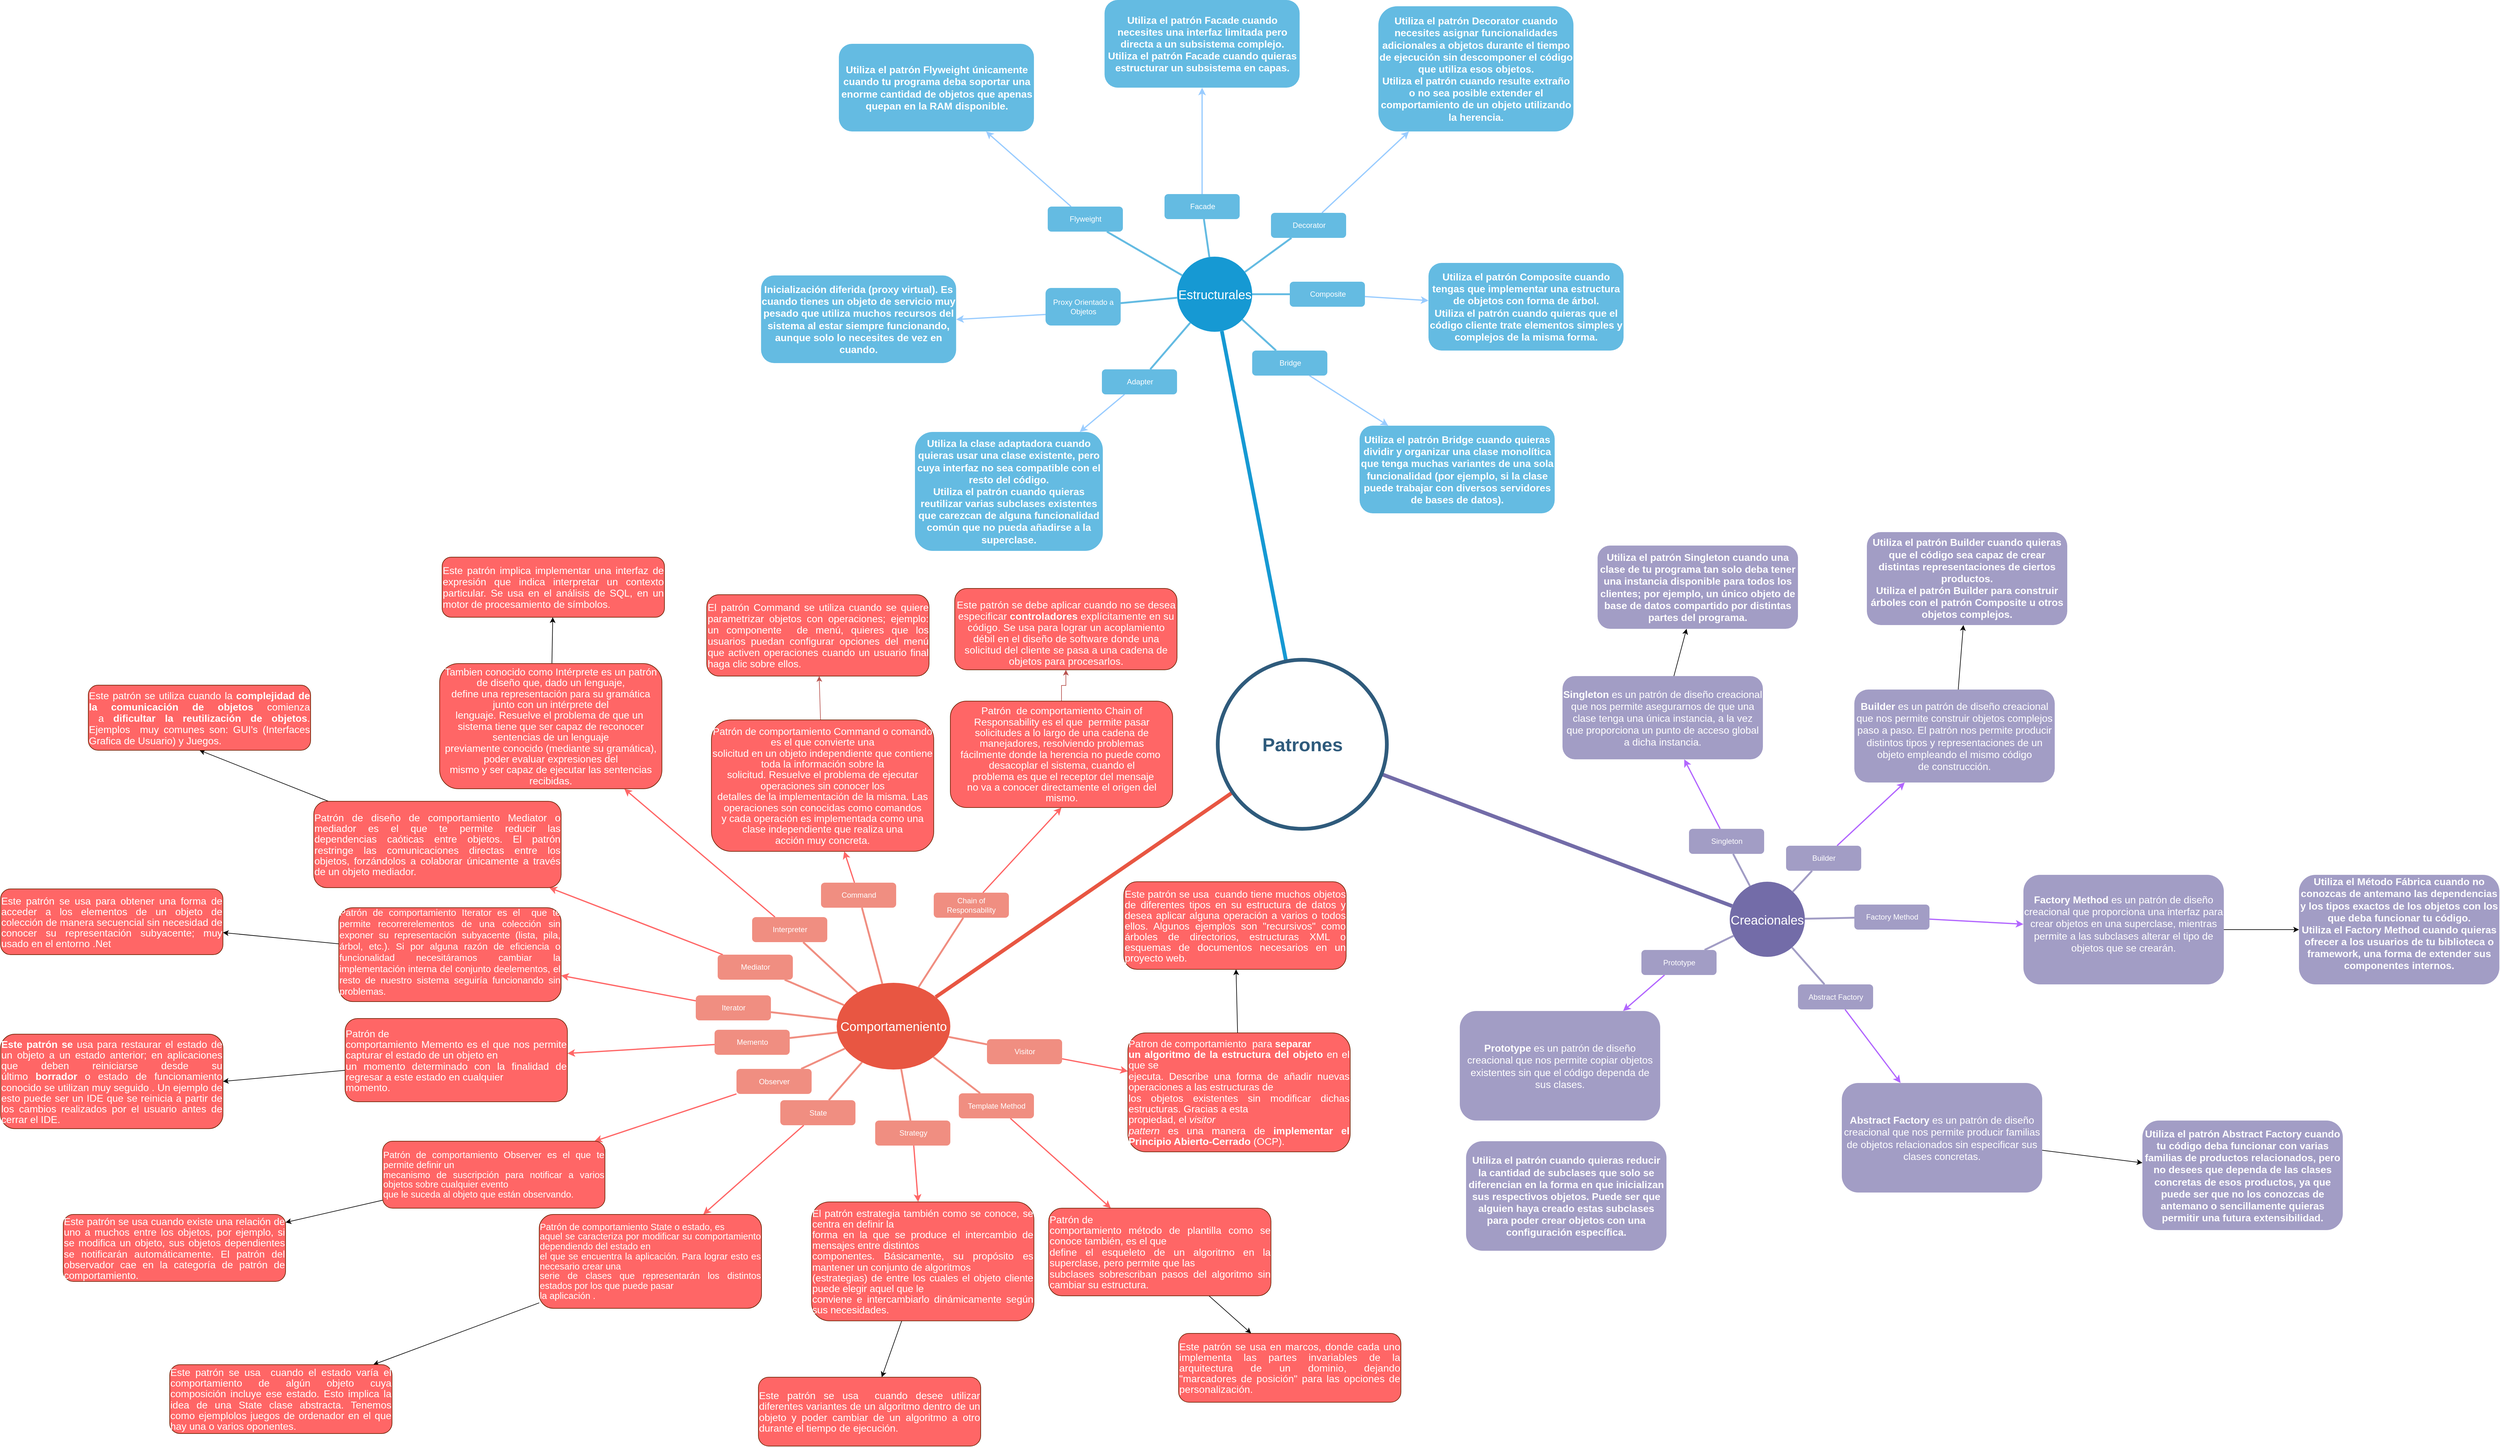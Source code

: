 <mxfile version="17.4.6" type="github">
  <diagram id="6a731a19-8d31-9384-78a2-239565b7b9f0" name="Page-1">
    <mxGraphModel dx="2616" dy="1640" grid="1" gridSize="10" guides="1" tooltips="1" connect="1" arrows="1" fold="1" page="1" pageScale="1" pageWidth="1169" pageHeight="827" background="none" math="0" shadow="0">
      <root>
        <mxCell id="0" />
        <mxCell id="1" parent="0" />
        <mxCell id="1353" value="Estructurales" style="ellipse;whiteSpace=wrap;html=1;shadow=0;fontFamily=Helvetica;fontSize=20;fontColor=#FFFFFF;align=center;strokeWidth=3;fillColor=#1699D3;strokeColor=none;" parent="1" vertex="1">
          <mxGeometry x="818.5" y="200" width="120" height="120" as="geometry" />
        </mxCell>
        <mxCell id="1354" value="Creacionales" style="ellipse;whiteSpace=wrap;html=1;shadow=0;fontFamily=Helvetica;fontSize=20;fontColor=#FFFFFF;align=center;strokeWidth=3;fillColor=#736ca8;strokeColor=none;" parent="1" vertex="1">
          <mxGeometry x="1701" y="1198.5" width="120" height="120" as="geometry" />
        </mxCell>
        <mxCell id="1356" value="Comportameniento" style="ellipse;whiteSpace=wrap;html=1;shadow=0;fontFamily=Helvetica;fontSize=20;fontColor=#FFFFFF;align=center;strokeWidth=3;fillColor=#E85642;strokeColor=none;" parent="1" vertex="1">
          <mxGeometry x="275" y="1360" width="181.5" height="138.5" as="geometry" />
        </mxCell>
        <mxCell id="1362" style="endArrow=none;strokeWidth=6;strokeColor=#1699D3;html=1;" parent="1" source="1515" target="1353" edge="1">
          <mxGeometry relative="1" as="geometry" />
        </mxCell>
        <mxCell id="1364" style="endArrow=none;strokeWidth=6;strokeColor=#736ca8;html=1;" parent="1" source="1515" target="1354" edge="1">
          <mxGeometry relative="1" as="geometry" />
        </mxCell>
        <mxCell id="1366" value="" style="edgeStyle=none;endArrow=none;strokeWidth=6;strokeColor=#E85642;html=1;" parent="1" source="1515" target="1356" edge="1">
          <mxGeometry x="181" y="226.5" width="100" height="100" as="geometry">
            <mxPoint x="181" y="326.5" as="sourcePoint" />
            <mxPoint x="281" y="226.5" as="targetPoint" />
          </mxGeometry>
        </mxCell>
        <mxCell id="tyB7Aq6SBeK5hWP6T13b-1596" style="edgeStyle=none;rounded=0;orthogonalLoop=1;jettySize=auto;html=1;fontColor=#FFFFFF;strokeColor=#99CCFF;strokeWidth=2;" parent="1" edge="1">
          <mxGeometry relative="1" as="geometry">
            <mxPoint x="608.5" y="292.347" as="sourcePoint" />
            <mxPoint x="465.75" y="300.311" as="targetPoint" />
          </mxGeometry>
        </mxCell>
        <mxCell id="1437" value="Proxy Orientado a Objetos" style="rounded=1;fillColor=#64BBE2;strokeColor=none;strokeWidth=3;shadow=0;html=1;fontColor=#FFFFFF;imageAlign=center;whiteSpace=wrap;" parent="1" vertex="1">
          <mxGeometry x="608.5" y="250" width="120" height="60" as="geometry" />
        </mxCell>
        <mxCell id="tyB7Aq6SBeK5hWP6T13b-1595" style="edgeStyle=none;rounded=0;orthogonalLoop=1;jettySize=auto;html=1;fontColor=#FFFFFF;strokeColor=#99CCFF;strokeWidth=2;" parent="1" source="1438" target="tyB7Aq6SBeK5hWP6T13b-1591" edge="1">
          <mxGeometry relative="1" as="geometry" />
        </mxCell>
        <mxCell id="1438" value="Flyweight" style="rounded=1;fillColor=#64BBE2;strokeColor=none;strokeWidth=3;shadow=0;html=1;fontColor=#FFFFFF;" parent="1" vertex="1">
          <mxGeometry x="612" y="120" width="120" height="40" as="geometry" />
        </mxCell>
        <mxCell id="tyB7Aq6SBeK5hWP6T13b-1594" style="edgeStyle=none;rounded=0;orthogonalLoop=1;jettySize=auto;html=1;fontColor=#FFFFFF;strokeColor=#99CCFF;strokeWidth=2;" parent="1" source="1439" target="tyB7Aq6SBeK5hWP6T13b-1590" edge="1">
          <mxGeometry relative="1" as="geometry" />
        </mxCell>
        <mxCell id="1439" value="Facade" style="rounded=1;fillColor=#64BBE2;strokeColor=none;strokeWidth=3;shadow=0;html=1;fontColor=#FFFFFF;" parent="1" vertex="1">
          <mxGeometry x="798.5" y="100" width="120" height="40" as="geometry" />
        </mxCell>
        <mxCell id="tyB7Aq6SBeK5hWP6T13b-1593" style="edgeStyle=none;rounded=0;orthogonalLoop=1;jettySize=auto;html=1;fontColor=#FFFFFF;strokeColor=#99CCFF;strokeWidth=2;" parent="1" source="1440" target="tyB7Aq6SBeK5hWP6T13b-1589" edge="1">
          <mxGeometry relative="1" as="geometry" />
        </mxCell>
        <mxCell id="1440" value="Decorator" style="rounded=1;fillColor=#64BBE2;strokeColor=none;strokeWidth=3;shadow=0;html=1;fontColor=#FFFFFF;" parent="1" vertex="1">
          <mxGeometry x="968.5" y="130" width="120" height="40" as="geometry" />
        </mxCell>
        <mxCell id="tyB7Aq6SBeK5hWP6T13b-1584" value="" style="edgeStyle=none;rounded=0;orthogonalLoop=1;jettySize=auto;html=1;fontColor=#FFFFFF;strokeColor=#99CCFF;strokeWidth=2;" parent="1" source="1441" target="tyB7Aq6SBeK5hWP6T13b-1583" edge="1">
          <mxGeometry relative="1" as="geometry" />
        </mxCell>
        <mxCell id="1441" value="Bridge" style="rounded=1;fillColor=#64BBE2;strokeColor=none;strokeWidth=3;shadow=0;html=1;fontColor=#FFFFFF;" parent="1" vertex="1">
          <mxGeometry x="938.5" y="350" width="120" height="40" as="geometry" />
        </mxCell>
        <mxCell id="tyB7Aq6SBeK5hWP6T13b-1588" style="edgeStyle=none;rounded=0;orthogonalLoop=1;jettySize=auto;html=1;fontColor=#FFFFFF;strokeColor=#99CCFF;strokeWidth=2;" parent="1" source="1442" target="tyB7Aq6SBeK5hWP6T13b-1587" edge="1">
          <mxGeometry relative="1" as="geometry" />
        </mxCell>
        <mxCell id="1442" value="Composite" style="rounded=1;fillColor=#64BBE2;strokeColor=none;strokeWidth=3;shadow=0;html=1;fontColor=#FFFFFF;" parent="1" vertex="1">
          <mxGeometry x="998.5" y="240" width="120" height="40" as="geometry" />
        </mxCell>
        <mxCell id="tyB7Aq6SBeK5hWP6T13b-1586" style="edgeStyle=none;rounded=0;orthogonalLoop=1;jettySize=auto;html=1;fontColor=#FFFFFF;strokeColor=#99CCFF;strokeWidth=2;" parent="1" source="1443" target="tyB7Aq6SBeK5hWP6T13b-1585" edge="1">
          <mxGeometry relative="1" as="geometry" />
        </mxCell>
        <mxCell id="1443" value="Adapter" style="rounded=1;fillColor=#64BBE2;strokeColor=none;strokeWidth=3;shadow=0;html=1;fontColor=#FFFFFF;" parent="1" vertex="1">
          <mxGeometry x="698.5" y="380" width="120" height="40" as="geometry" />
        </mxCell>
        <mxCell id="1448" value="" style="edgeStyle=none;endArrow=none;strokeWidth=3;strokeColor=#64BBE2;html=1;" parent="1" source="1353" target="1437" edge="1">
          <mxGeometry x="-1141.5" y="-410" width="100" height="100" as="geometry">
            <mxPoint x="-1141.5" y="-310" as="sourcePoint" />
            <mxPoint x="-1041.5" y="-410" as="targetPoint" />
          </mxGeometry>
        </mxCell>
        <mxCell id="1449" value="" style="edgeStyle=none;endArrow=none;strokeWidth=3;strokeColor=#64BBE2;html=1;" parent="1" source="1353" target="1438" edge="1">
          <mxGeometry x="-1141.5" y="-410" width="100" height="100" as="geometry">
            <mxPoint x="-1141.5" y="-310" as="sourcePoint" />
            <mxPoint x="-1041.5" y="-410" as="targetPoint" />
          </mxGeometry>
        </mxCell>
        <mxCell id="1450" value="" style="edgeStyle=none;endArrow=none;strokeWidth=3;strokeColor=#64BBE2;html=1;" parent="1" source="1353" target="1439" edge="1">
          <mxGeometry x="-1141.5" y="-410" width="100" height="100" as="geometry">
            <mxPoint x="-1141.5" y="-310" as="sourcePoint" />
            <mxPoint x="-1041.5" y="-410" as="targetPoint" />
          </mxGeometry>
        </mxCell>
        <mxCell id="1451" value="" style="edgeStyle=none;endArrow=none;strokeWidth=3;strokeColor=#64BBE2;html=1;" parent="1" source="1353" target="1440" edge="1">
          <mxGeometry x="-1141.5" y="-410" width="100" height="100" as="geometry">
            <mxPoint x="-1141.5" y="-310" as="sourcePoint" />
            <mxPoint x="-1041.5" y="-410" as="targetPoint" />
          </mxGeometry>
        </mxCell>
        <mxCell id="1452" value="" style="edgeStyle=none;endArrow=none;strokeWidth=3;strokeColor=#64BBE2;html=1;" parent="1" source="1353" target="1442" edge="1">
          <mxGeometry x="-1141.5" y="-410" width="100" height="100" as="geometry">
            <mxPoint x="-1141.5" y="-310" as="sourcePoint" />
            <mxPoint x="-1041.5" y="-410" as="targetPoint" />
          </mxGeometry>
        </mxCell>
        <mxCell id="1453" value="" style="edgeStyle=none;endArrow=none;strokeWidth=3;strokeColor=#64BBE2;html=1;" parent="1" source="1353" target="1441" edge="1">
          <mxGeometry x="-1141.5" y="-410" width="100" height="100" as="geometry">
            <mxPoint x="-1141.5" y="-310" as="sourcePoint" />
            <mxPoint x="-1041.5" y="-410" as="targetPoint" />
          </mxGeometry>
        </mxCell>
        <mxCell id="1454" value="" style="edgeStyle=none;endArrow=none;strokeWidth=3;strokeColor=#64BBE2;html=1;" parent="1" source="1353" target="1443" edge="1">
          <mxGeometry x="-1141.5" y="-410" width="100" height="100" as="geometry">
            <mxPoint x="-1141.5" y="-310" as="sourcePoint" />
            <mxPoint x="-1041.5" y="-410" as="targetPoint" />
          </mxGeometry>
        </mxCell>
        <mxCell id="tyB7Aq6SBeK5hWP6T13b-1576" style="edgeStyle=none;rounded=0;orthogonalLoop=1;jettySize=auto;html=1;fontColor=#FFFFFF;strokeColor=#B266FF;strokeWidth=2;" parent="1" source="1457" target="tyB7Aq6SBeK5hWP6T13b-1571" edge="1">
          <mxGeometry relative="1" as="geometry" />
        </mxCell>
        <mxCell id="1457" value="Singleton" style="rounded=1;fillColor=#a29dc5;strokeColor=none;strokeWidth=3;shadow=0;html=1;fontColor=#FFFFFF;" parent="1" vertex="1">
          <mxGeometry x="1636" y="1114" width="120" height="40" as="geometry" />
        </mxCell>
        <mxCell id="tyB7Aq6SBeK5hWP6T13b-1582" style="edgeStyle=none;rounded=0;orthogonalLoop=1;jettySize=auto;html=1;fontColor=#FFFFFF;strokeColor=#B266FF;strokeWidth=2;" parent="1" source="1458" target="tyB7Aq6SBeK5hWP6T13b-1579" edge="1">
          <mxGeometry relative="1" as="geometry" />
        </mxCell>
        <mxCell id="1458" value="Abstract Factory" style="rounded=1;fillColor=#a29dc5;strokeColor=none;strokeWidth=3;shadow=0;html=1;fontColor=#FFFFFF;" parent="1" vertex="1">
          <mxGeometry x="1810" y="1362.5" width="120" height="40" as="geometry" />
        </mxCell>
        <mxCell id="tyB7Aq6SBeK5hWP6T13b-1575" style="edgeStyle=none;rounded=0;orthogonalLoop=1;jettySize=auto;html=1;fontColor=#FFFFFF;strokeColor=#B266FF;strokeWidth=2;" parent="1" source="1459" target="tyB7Aq6SBeK5hWP6T13b-1574" edge="1">
          <mxGeometry relative="1" as="geometry">
            <mxPoint x="1880" y="1050.0" as="targetPoint" />
          </mxGeometry>
        </mxCell>
        <mxCell id="1459" value="Builder" style="rounded=1;fillColor=#a29dc5;strokeColor=none;strokeWidth=3;shadow=0;html=1;fontColor=#FFFFFF;" parent="1" vertex="1">
          <mxGeometry x="1791" y="1141" width="120" height="40" as="geometry" />
        </mxCell>
        <mxCell id="tyB7Aq6SBeK5hWP6T13b-1578" style="edgeStyle=none;rounded=0;orthogonalLoop=1;jettySize=auto;html=1;fontColor=#FFFFFF;strokeColor=#B266FF;strokeWidth=2;" parent="1" source="1461" target="tyB7Aq6SBeK5hWP6T13b-1577" edge="1">
          <mxGeometry relative="1" as="geometry" />
        </mxCell>
        <mxCell id="1461" value="Factory Method" style="rounded=1;fillColor=#a29dc5;strokeColor=none;strokeWidth=3;shadow=0;html=1;fontColor=#FFFFFF;" parent="1" vertex="1">
          <mxGeometry x="1900" y="1235" width="120" height="40" as="geometry" />
        </mxCell>
        <mxCell id="tyB7Aq6SBeK5hWP6T13b-1581" style="edgeStyle=none;rounded=0;orthogonalLoop=1;jettySize=auto;html=1;fontColor=#FFFFFF;strokeColor=#B266FF;strokeWidth=2;" parent="1" source="1462" target="tyB7Aq6SBeK5hWP6T13b-1580" edge="1">
          <mxGeometry relative="1" as="geometry" />
        </mxCell>
        <mxCell id="1462" value="Prototype" style="rounded=1;fillColor=#a29dc5;strokeColor=none;strokeWidth=3;shadow=0;html=1;fontColor=#FFFFFF;" parent="1" vertex="1">
          <mxGeometry x="1560" y="1307.5" width="120" height="40" as="geometry" />
        </mxCell>
        <mxCell id="1464" value="" style="edgeStyle=none;endArrow=none;strokeWidth=3;strokeColor=#A29DC5;html=1;" parent="1" source="1354" target="1461" edge="1">
          <mxGeometry x="241" y="-76.5" width="100" height="100" as="geometry">
            <mxPoint x="241" y="23.5" as="sourcePoint" />
            <mxPoint x="341" y="-76.5" as="targetPoint" />
          </mxGeometry>
        </mxCell>
        <mxCell id="1465" value="" style="edgeStyle=none;endArrow=none;strokeWidth=3;strokeColor=#A29DC5;html=1;" parent="1" source="1354" target="1458" edge="1">
          <mxGeometry x="241" y="-76.5" width="100" height="100" as="geometry">
            <mxPoint x="241" y="23.5" as="sourcePoint" />
            <mxPoint x="341" y="-76.5" as="targetPoint" />
          </mxGeometry>
        </mxCell>
        <mxCell id="1466" value="" style="edgeStyle=none;endArrow=none;strokeWidth=3;strokeColor=#A29DC5;html=1;" parent="1" source="1354" target="1462" edge="1">
          <mxGeometry x="241" y="-76.5" width="100" height="100" as="geometry">
            <mxPoint x="241" y="23.5" as="sourcePoint" />
            <mxPoint x="341" y="-76.5" as="targetPoint" />
          </mxGeometry>
        </mxCell>
        <mxCell id="1467" value="" style="edgeStyle=none;endArrow=none;strokeWidth=3;strokeColor=#A29DC5;html=1;" parent="1" source="1354" target="1457" edge="1">
          <mxGeometry x="241" y="-76.5" width="100" height="100" as="geometry">
            <mxPoint x="241" y="23.5" as="sourcePoint" />
            <mxPoint x="341" y="-76.5" as="targetPoint" />
          </mxGeometry>
        </mxCell>
        <mxCell id="tyB7Aq6SBeK5hWP6T13b-1543" style="rounded=0;orthogonalLoop=1;jettySize=auto;html=1;entryX=0.5;entryY=1;entryDx=0;entryDy=0;fontColor=#FFFFFF;strokeWidth=2;strokeColor=#FF6666;" parent="1" source="1490" target="tyB7Aq6SBeK5hWP6T13b-1542" edge="1">
          <mxGeometry relative="1" as="geometry" />
        </mxCell>
        <mxCell id="1490" value="Chain of Responsability" style="rounded=1;fillColor=#f08e81;strokeColor=none;strokeWidth=3;shadow=0;html=1;fontColor=#FFFFFF;whiteSpace=wrap;" parent="1" vertex="1">
          <mxGeometry x="430" y="1216" width="120" height="40" as="geometry" />
        </mxCell>
        <mxCell id="tyB7Aq6SBeK5hWP6T13b-1546" style="edgeStyle=none;rounded=0;orthogonalLoop=1;jettySize=auto;html=1;fontColor=#FFFFFF;strokeColor=#FF6666;strokeWidth=2;" parent="1" source="1491" target="tyB7Aq6SBeK5hWP6T13b-1544" edge="1">
          <mxGeometry relative="1" as="geometry" />
        </mxCell>
        <mxCell id="1491" value="Command" style="rounded=1;fillColor=#f08e81;strokeColor=none;strokeWidth=3;shadow=0;html=1;fontColor=#FFFFFF;" parent="1" vertex="1">
          <mxGeometry x="250" y="1200" width="120" height="40" as="geometry" />
        </mxCell>
        <mxCell id="tyB7Aq6SBeK5hWP6T13b-1552" style="edgeStyle=none;rounded=0;orthogonalLoop=1;jettySize=auto;html=1;fontColor=#FFFFFF;strokeColor=#FF6666;strokeWidth=2;" parent="1" source="1492" target="tyB7Aq6SBeK5hWP6T13b-1547" edge="1">
          <mxGeometry relative="1" as="geometry" />
        </mxCell>
        <mxCell id="1492" value="Interpreter" style="rounded=1;fillColor=#f08e81;strokeColor=none;strokeWidth=3;shadow=0;html=1;fontColor=#FFFFFF;" parent="1" vertex="1">
          <mxGeometry x="140" y="1255" width="120" height="40" as="geometry" />
        </mxCell>
        <mxCell id="tyB7Aq6SBeK5hWP6T13b-1550" style="edgeStyle=none;rounded=0;orthogonalLoop=1;jettySize=auto;html=1;fontColor=#FFFFFF;strokeColor=#FF6666;strokeWidth=2;" parent="1" source="1493" target="tyB7Aq6SBeK5hWP6T13b-1549" edge="1">
          <mxGeometry relative="1" as="geometry" />
        </mxCell>
        <mxCell id="1493" value="Mediator" style="rounded=1;fillColor=#f08e81;strokeColor=none;strokeWidth=3;shadow=0;html=1;fontColor=#FFFFFF;" parent="1" vertex="1">
          <mxGeometry x="85" y="1315" width="120" height="40" as="geometry" />
        </mxCell>
        <mxCell id="tyB7Aq6SBeK5hWP6T13b-1559" style="edgeStyle=none;rounded=0;orthogonalLoop=1;jettySize=auto;html=1;fontColor=#FFFFFF;strokeColor=#FF6666;strokeWidth=2;" parent="1" source="1494" target="tyB7Aq6SBeK5hWP6T13b-1557" edge="1">
          <mxGeometry relative="1" as="geometry" />
        </mxCell>
        <mxCell id="1494" value="Iterator" style="rounded=1;fillColor=#f08e81;strokeColor=none;strokeWidth=3;shadow=0;html=1;fontColor=#FFFFFF;" parent="1" vertex="1">
          <mxGeometry x="50" y="1380" width="120" height="40" as="geometry" />
        </mxCell>
        <mxCell id="tyB7Aq6SBeK5hWP6T13b-1560" style="edgeStyle=none;rounded=0;orthogonalLoop=1;jettySize=auto;html=1;fontColor=#FFFFFF;strokeColor=#FF6666;strokeWidth=2;" parent="1" source="1495" target="tyB7Aq6SBeK5hWP6T13b-1558" edge="1">
          <mxGeometry relative="1" as="geometry" />
        </mxCell>
        <mxCell id="1495" value="Memento" style="rounded=1;fillColor=#f08e81;strokeColor=none;strokeWidth=3;shadow=0;html=1;fontColor=#FFFFFF;" parent="1" vertex="1">
          <mxGeometry x="80" y="1435" width="120" height="40" as="geometry" />
        </mxCell>
        <mxCell id="tyB7Aq6SBeK5hWP6T13b-1562" style="edgeStyle=none;rounded=0;orthogonalLoop=1;jettySize=auto;html=1;fontColor=#FFFFFF;strokeColor=#FF6666;strokeWidth=2;" parent="1" source="1496" target="tyB7Aq6SBeK5hWP6T13b-1561" edge="1">
          <mxGeometry relative="1" as="geometry" />
        </mxCell>
        <mxCell id="1496" value="Observer" style="rounded=1;fillColor=#f08e81;strokeColor=none;strokeWidth=3;shadow=0;html=1;fontColor=#FFFFFF;" parent="1" vertex="1">
          <mxGeometry x="115" y="1497.5" width="120" height="40" as="geometry" />
        </mxCell>
        <mxCell id="tyB7Aq6SBeK5hWP6T13b-1564" style="edgeStyle=none;rounded=0;orthogonalLoop=1;jettySize=auto;html=1;fontColor=#FFFFFF;strokeColor=#FF6666;strokeWidth=2;" parent="1" source="1497" target="tyB7Aq6SBeK5hWP6T13b-1563" edge="1">
          <mxGeometry relative="1" as="geometry" />
        </mxCell>
        <mxCell id="1497" value="State" style="rounded=1;fillColor=#f08e81;strokeColor=none;strokeWidth=3;shadow=0;html=1;fontColor=#FFFFFF;" parent="1" vertex="1">
          <mxGeometry x="185" y="1547.5" width="120" height="40" as="geometry" />
        </mxCell>
        <mxCell id="tyB7Aq6SBeK5hWP6T13b-1566" style="edgeStyle=none;rounded=0;orthogonalLoop=1;jettySize=auto;html=1;fontColor=#FFFFFF;strokeColor=#FF6666;strokeWidth=2;" parent="1" source="1499" target="tyB7Aq6SBeK5hWP6T13b-1565" edge="1">
          <mxGeometry relative="1" as="geometry" />
        </mxCell>
        <mxCell id="1499" value="Strategy" style="rounded=1;fillColor=#f08e81;strokeColor=none;strokeWidth=3;shadow=0;html=1;fontColor=#FFFFFF;" parent="1" vertex="1">
          <mxGeometry x="336.5" y="1580" width="120" height="40" as="geometry" />
        </mxCell>
        <mxCell id="tyB7Aq6SBeK5hWP6T13b-1568" style="edgeStyle=none;rounded=0;orthogonalLoop=1;jettySize=auto;html=1;fontColor=#FFFFFF;strokeColor=#FF6666;strokeWidth=2;" parent="1" source="1500" target="tyB7Aq6SBeK5hWP6T13b-1567" edge="1">
          <mxGeometry relative="1" as="geometry" />
        </mxCell>
        <mxCell id="1500" value="Template Method" style="rounded=1;fillColor=#f08e81;strokeColor=none;strokeWidth=3;shadow=0;html=1;fontColor=#FFFFFF;" parent="1" vertex="1">
          <mxGeometry x="470" y="1536.5" width="120" height="40" as="geometry" />
        </mxCell>
        <mxCell id="tyB7Aq6SBeK5hWP6T13b-1570" style="edgeStyle=none;rounded=0;orthogonalLoop=1;jettySize=auto;html=1;fontColor=#FFFFFF;strokeColor=#FF6666;strokeWidth=2;" parent="1" source="1501" target="tyB7Aq6SBeK5hWP6T13b-1569" edge="1">
          <mxGeometry relative="1" as="geometry" />
        </mxCell>
        <mxCell id="1501" value="Visitor" style="rounded=1;fillColor=#f08e81;strokeColor=none;strokeWidth=3;shadow=0;html=1;fontColor=#FFFFFF;" parent="1" vertex="1">
          <mxGeometry x="515" y="1450" width="120" height="40" as="geometry" />
        </mxCell>
        <mxCell id="1502" value="" style="edgeStyle=none;endArrow=none;strokeWidth=3;strokeColor=#F08E81;html=1;" parent="1" source="1356" target="1501" edge="1">
          <mxGeometry x="-95" y="240" width="100" height="100" as="geometry">
            <mxPoint x="-95" y="340" as="sourcePoint" />
            <mxPoint x="500" y="1405.234" as="targetPoint" />
          </mxGeometry>
        </mxCell>
        <mxCell id="1503" value="" style="edgeStyle=none;endArrow=none;strokeWidth=3;strokeColor=#F08E81;html=1;" parent="1" source="1356" target="1490" edge="1">
          <mxGeometry x="-95" y="240" width="100" height="100" as="geometry">
            <mxPoint x="-95" y="340" as="sourcePoint" />
            <mxPoint x="5" y="240" as="targetPoint" />
          </mxGeometry>
        </mxCell>
        <mxCell id="1504" value="" style="edgeStyle=none;endArrow=none;strokeWidth=3;strokeColor=#F08E81;html=1;" parent="1" source="1356" target="1491" edge="1">
          <mxGeometry x="-95" y="240" width="100" height="100" as="geometry">
            <mxPoint x="-95" y="340" as="sourcePoint" />
            <mxPoint x="5" y="240" as="targetPoint" />
          </mxGeometry>
        </mxCell>
        <mxCell id="1505" value="" style="edgeStyle=none;endArrow=none;strokeWidth=3;strokeColor=#F08E81;html=1;" parent="1" source="1356" target="1492" edge="1">
          <mxGeometry x="-95" y="240" width="100" height="100" as="geometry">
            <mxPoint x="-95" y="340" as="sourcePoint" />
            <mxPoint x="5" y="240" as="targetPoint" />
          </mxGeometry>
        </mxCell>
        <mxCell id="1506" value="" style="edgeStyle=none;endArrow=none;strokeWidth=3;strokeColor=#F08E81;html=1;" parent="1" source="1356" target="1493" edge="1">
          <mxGeometry x="-95" y="240" width="100" height="100" as="geometry">
            <mxPoint x="-95" y="340" as="sourcePoint" />
            <mxPoint x="5" y="240" as="targetPoint" />
          </mxGeometry>
        </mxCell>
        <mxCell id="1507" value="" style="edgeStyle=none;endArrow=none;strokeWidth=3;strokeColor=#F08E81;html=1;" parent="1" source="1356" target="1494" edge="1">
          <mxGeometry x="-95" y="240" width="100" height="100" as="geometry">
            <mxPoint x="-95" y="340" as="sourcePoint" />
            <mxPoint x="185" y="1399.782" as="targetPoint" />
          </mxGeometry>
        </mxCell>
        <mxCell id="1508" value="" style="edgeStyle=none;endArrow=none;strokeWidth=3;strokeColor=#F08E81;html=1;" parent="1" source="1356" target="1495" edge="1">
          <mxGeometry x="-95" y="240" width="100" height="100" as="geometry">
            <mxPoint x="-95" y="340" as="sourcePoint" />
            <mxPoint x="5" y="240" as="targetPoint" />
          </mxGeometry>
        </mxCell>
        <mxCell id="1509" value="" style="edgeStyle=none;endArrow=none;strokeWidth=3;strokeColor=#F08E81;html=1;" parent="1" source="1356" target="1496" edge="1">
          <mxGeometry x="-95" y="240" width="100" height="100" as="geometry">
            <mxPoint x="-95" y="340" as="sourcePoint" />
            <mxPoint x="5" y="240" as="targetPoint" />
          </mxGeometry>
        </mxCell>
        <mxCell id="1510" value="" style="edgeStyle=none;endArrow=none;strokeWidth=3;strokeColor=#F08E81;html=1;" parent="1" source="1356" target="1497" edge="1">
          <mxGeometry x="-95" y="240" width="100" height="100" as="geometry">
            <mxPoint x="-95" y="340" as="sourcePoint" />
            <mxPoint x="5" y="240" as="targetPoint" />
          </mxGeometry>
        </mxCell>
        <mxCell id="1512" value="" style="edgeStyle=none;endArrow=none;strokeWidth=3;strokeColor=#F08E81;html=1;" parent="1" source="1356" target="1499" edge="1">
          <mxGeometry x="-95" y="240" width="100" height="100" as="geometry">
            <mxPoint x="-95" y="340" as="sourcePoint" />
            <mxPoint x="5" y="240" as="targetPoint" />
          </mxGeometry>
        </mxCell>
        <mxCell id="1513" value="" style="edgeStyle=none;endArrow=none;strokeWidth=3;strokeColor=#F08E81;html=1;" parent="1" source="1356" target="1500" edge="1">
          <mxGeometry x="-95" y="240" width="100" height="100" as="geometry">
            <mxPoint x="-95" y="340" as="sourcePoint" />
            <mxPoint x="5" y="240" as="targetPoint" />
          </mxGeometry>
        </mxCell>
        <mxCell id="1515" value="Patrones" style="ellipse;whiteSpace=wrap;html=1;shadow=0;fontFamily=Helvetica;fontSize=30;fontColor=#2F5B7C;align=center;strokeColor=#2F5B7C;strokeWidth=6;fillColor=#FFFFFF;fontStyle=1;gradientColor=none;" parent="1" vertex="1">
          <mxGeometry x="883.5" y="844" width="270" height="270" as="geometry" />
        </mxCell>
        <mxCell id="1541" value="" style="edgeStyle=none;endArrow=none;strokeWidth=3;strokeColor=#A29DC5;html=1;" parent="1" source="1354" target="1459" edge="1">
          <mxGeometry x="-1184" y="-381.5" width="100" height="100" as="geometry">
            <mxPoint x="-1184" y="-281.5" as="sourcePoint" />
            <mxPoint x="-1084" y="-381.5" as="targetPoint" />
          </mxGeometry>
        </mxCell>
        <mxCell id="HZypRhJLRacfpmkVB91V-1542" style="edgeStyle=orthogonalEdgeStyle;rounded=0;orthogonalLoop=1;jettySize=auto;html=1;fillColor=#f8cecc;strokeColor=#b85450;" edge="1" parent="1" source="tyB7Aq6SBeK5hWP6T13b-1542" target="HZypRhJLRacfpmkVB91V-1541">
          <mxGeometry relative="1" as="geometry" />
        </mxCell>
        <mxCell id="tyB7Aq6SBeK5hWP6T13b-1542" value="&lt;span style=&quot;font-size: 12pt ; line-height: 107% ; font-family: &amp;#34;arial&amp;#34; , sans-serif&quot;&gt;Patrón&amp;nbsp; de comportamiento &lt;/span&gt;&lt;span style=&quot;font-size: 12.0pt ; line-height: 107% ; font-family: &amp;#34;arial&amp;#34; , sans-serif&quot;&gt;Chain of&lt;br&gt;Responsability&lt;span&gt; es el que &amp;nbsp;permite pasar&lt;br&gt;solicitudes a lo largo de una cadena de manejadores, resolviendo problemas&lt;br&gt;fácilmente donde la herencia no puede como&lt;/span&gt;&lt;/span&gt;&lt;span style=&quot;font-size: 12pt ; line-height: 107% ; font-family: &amp;#34;helvetica&amp;#34; , sans-serif&quot;&gt;&amp;nbsp; desacoplar el sistema, cuando el&lt;br&gt;&amp;nbsp;problema es que el receptor del mensaje&lt;br&gt;no va a conocer directamente el origen del mismo.&lt;/span&gt;" style="rounded=1;whiteSpace=wrap;html=1;fillColor=#FF6666;strokeColor=#6D1F00;fontColor=#ffffff;" parent="1" vertex="1">
          <mxGeometry x="456.5" y="910" width="355" height="170" as="geometry" />
        </mxCell>
        <mxCell id="HZypRhJLRacfpmkVB91V-1544" style="rounded=0;orthogonalLoop=1;jettySize=auto;html=1;fontColor=#FFFFFF;fillColor=#f8cecc;strokeColor=#b85450;" edge="1" parent="1" source="tyB7Aq6SBeK5hWP6T13b-1544" target="HZypRhJLRacfpmkVB91V-1543">
          <mxGeometry relative="1" as="geometry" />
        </mxCell>
        <mxCell id="tyB7Aq6SBeK5hWP6T13b-1544" value="&lt;span style=&quot;font-size: 12.0pt ; line-height: 107% ; font-family: &amp;#34;arial&amp;#34; , sans-serif&quot;&gt;Patrón de comportamiento Command o comando es el que convierte una&lt;br/&gt;solicitud en un objeto independiente que contiene toda la información sobre la&lt;br/&gt;solicitud. Resuelve el problema de ejecutar operaciones sin conocer los&lt;br/&gt;detalles de la implementación de la misma. Las operaciones son conocidas como comandos&lt;br/&gt;y cada operación es implementada como una clase independiente que realiza una&lt;br/&gt;acción muy concreta.&lt;/span&gt;" style="rounded=1;whiteSpace=wrap;html=1;fillColor=#FF6666;strokeColor=#6D1F00;fontColor=#ffffff;" parent="1" vertex="1">
          <mxGeometry x="75" y="940" width="355" height="210" as="geometry" />
        </mxCell>
        <mxCell id="HZypRhJLRacfpmkVB91V-1546" style="rounded=0;orthogonalLoop=1;jettySize=auto;html=1;fontColor=#FFFFFF;" edge="1" parent="1" source="tyB7Aq6SBeK5hWP6T13b-1547" target="HZypRhJLRacfpmkVB91V-1545">
          <mxGeometry relative="1" as="geometry" />
        </mxCell>
        <mxCell id="tyB7Aq6SBeK5hWP6T13b-1547" value="&lt;span style=&quot;font-size: 12.0pt ; line-height: 107% ; font-family: &amp;#34;arial&amp;#34; , sans-serif&quot;&gt;Tambien conocido como &lt;span&gt;Intérprete es un patrón de diseño que, dado un lenguaje,&lt;br/&gt;define una representación para su gramática junto con un intérprete del&lt;br/&gt;lenguaje.&amp;nbsp;Resuelve el problema de que un&amp;nbsp;&lt;br/&gt;sistema tiene que ser capaz de reconocer sentencias de un lenguaje&lt;br/&gt;previamente conocido (mediante su gramática), poder evaluar expresiones del&lt;br/&gt;mismo y ser capaz de ejecutar las sentencias recibidas.&lt;/span&gt;&lt;/span&gt;" style="rounded=1;whiteSpace=wrap;html=1;fillColor=#FF6666;strokeColor=#6D1F00;fontColor=#ffffff;" parent="1" vertex="1">
          <mxGeometry x="-359" y="850" width="355" height="200" as="geometry" />
        </mxCell>
        <mxCell id="HZypRhJLRacfpmkVB91V-1548" style="rounded=0;orthogonalLoop=1;jettySize=auto;html=1;entryX=0.5;entryY=1;entryDx=0;entryDy=0;fontColor=#FFFFFF;" edge="1" parent="1" source="tyB7Aq6SBeK5hWP6T13b-1549" target="HZypRhJLRacfpmkVB91V-1547">
          <mxGeometry relative="1" as="geometry" />
        </mxCell>
        <mxCell id="tyB7Aq6SBeK5hWP6T13b-1549" value="&lt;p class=&quot;MsoNormal&quot; style=&quot;text-align: justify ; line-height: normal&quot;&gt;&lt;span style=&quot;font-size: 12pt ; line-height: 107% ; font-family: &amp;#34;arial&amp;#34; , sans-serif&quot;&gt;Patrón de diseño de comportamiento Mediator o mediador es el que te permite reducir las dependencias caóticas entre objetos. El patrón restringe las comunicaciones directas entre los objetos, forzándolos a colaborar únicamente a través de un objeto&amp;nbsp;mediador.&lt;/span&gt;&lt;br&gt;&lt;/p&gt;" style="rounded=1;whiteSpace=wrap;html=1;fillColor=#FF6666;strokeColor=#6D1F00;fontColor=#ffffff;" parent="1" vertex="1">
          <mxGeometry x="-560" y="1070" width="395" height="138" as="geometry" />
        </mxCell>
        <mxCell id="HZypRhJLRacfpmkVB91V-1550" style="edgeStyle=none;rounded=0;orthogonalLoop=1;jettySize=auto;html=1;fontSize=13;fontColor=#FFFFFF;" edge="1" parent="1" source="tyB7Aq6SBeK5hWP6T13b-1557" target="HZypRhJLRacfpmkVB91V-1549">
          <mxGeometry relative="1" as="geometry" />
        </mxCell>
        <mxCell id="tyB7Aq6SBeK5hWP6T13b-1557" value="&lt;p style=&quot;margin: 0cm 0cm 7.5pt ; text-align: justify ; font-size: 15px&quot;&gt;&lt;span style=&quot;font-family: &amp;#34;arial&amp;#34; , sans-serif&quot;&gt;Patrón de comportamiento Iterator es el&amp;nbsp; que te permite recorrerelementos de una colección sin exponer su representación subyacente (lista, pila, árbol,&amp;nbsp;etc.).&lt;/span&gt;&lt;span style=&quot;font-family: &amp;#34;arial&amp;#34; , sans-serif&quot;&gt; Si por alguna razón de eficiencia o funcionalidad necesitáramos cambiar la implementación interna del conjunto deelementos, el resto de nuestro sistema seguiría funcionando sin problemas.&lt;/span&gt;&lt;span style=&quot;font-family: &amp;#34;arial&amp;#34; , sans-serif ; background-color: white&quot;&gt;&lt;/span&gt;&lt;/p&gt;" style="rounded=1;whiteSpace=wrap;html=1;fillColor=#FF6666;strokeColor=#6D1F00;fontColor=#ffffff;" parent="1" vertex="1">
          <mxGeometry x="-520" y="1240" width="355" height="150" as="geometry" />
        </mxCell>
        <mxCell id="HZypRhJLRacfpmkVB91V-1552" style="edgeStyle=none;rounded=0;orthogonalLoop=1;jettySize=auto;html=1;entryX=1;entryY=0.5;entryDx=0;entryDy=0;fontSize=15;fontColor=#FFFFFF;" edge="1" parent="1" source="tyB7Aq6SBeK5hWP6T13b-1558" target="HZypRhJLRacfpmkVB91V-1551">
          <mxGeometry relative="1" as="geometry" />
        </mxCell>
        <mxCell id="tyB7Aq6SBeK5hWP6T13b-1558" value="&lt;p class=&quot;MsoNormal&quot; style=&quot;text-align: justify ; line-height: normal&quot;&gt;&lt;span style=&quot;font-size: 12pt ; line-height: 107% ; font-family: &amp;#34;arial&amp;#34; , sans-serif&quot;&gt;Patrón de&lt;br/&gt;comportamiento Memento es el que nos permite capturar el estado de un objeto en&lt;br/&gt;un momento determinado con la finalidad de regresar a este estado en cualquier&lt;br/&gt;momento.&lt;/span&gt;&lt;br&gt;&lt;/p&gt;" style="rounded=1;whiteSpace=wrap;html=1;fillColor=#FF6666;strokeColor=#6D1F00;fontColor=#ffffff;" parent="1" vertex="1">
          <mxGeometry x="-510" y="1417" width="355" height="133" as="geometry" />
        </mxCell>
        <mxCell id="HZypRhJLRacfpmkVB91V-1558" style="edgeStyle=none;rounded=0;orthogonalLoop=1;jettySize=auto;html=1;fontSize=15;fontColor=#FFFFFF;" edge="1" parent="1" source="tyB7Aq6SBeK5hWP6T13b-1561" target="HZypRhJLRacfpmkVB91V-1553">
          <mxGeometry relative="1" as="geometry" />
        </mxCell>
        <mxCell id="tyB7Aq6SBeK5hWP6T13b-1561" value="&lt;p class=&quot;MsoNormal&quot; style=&quot;text-align: justify ; line-height: normal&quot;&gt;&lt;span style=&quot;font-size: 11.0pt ; line-height: 107% ; font-family: &amp;#34;arial&amp;#34; , sans-serif&quot;&gt;Patrón de comportamiento Observer es el que te permite definir un&lt;br/&gt;mecanismo de suscripción para notificar a varios objetos sobre cualquier evento&lt;br/&gt;que le suceda al objeto que están&amp;nbsp;observando.&lt;/span&gt;&lt;br&gt;&lt;/p&gt;" style="rounded=1;whiteSpace=wrap;html=1;fillColor=#FF6666;strokeColor=#6D1F00;fontColor=#ffffff;" parent="1" vertex="1">
          <mxGeometry x="-450" y="1613" width="355" height="107" as="geometry" />
        </mxCell>
        <mxCell id="HZypRhJLRacfpmkVB91V-1559" style="edgeStyle=none;rounded=0;orthogonalLoop=1;jettySize=auto;html=1;fontSize=15;fontColor=#FFFFFF;" edge="1" parent="1" source="tyB7Aq6SBeK5hWP6T13b-1563" target="HZypRhJLRacfpmkVB91V-1554">
          <mxGeometry relative="1" as="geometry" />
        </mxCell>
        <mxCell id="tyB7Aq6SBeK5hWP6T13b-1563" value="&lt;p class=&quot;MsoNormal&quot; style=&quot;text-align: justify ; line-height: normal&quot;&gt;&lt;span style=&quot;font-size: 11pt ; line-height: 107% ; font-family: &amp;#34;arial&amp;#34; , sans-serif&quot;&gt;Patrón de comportamiento State o estado, es&lt;br/&gt;aquel se caracteriza por modificar su comportamiento dependiendo del estado en&lt;br/&gt;el que se encuentra la aplicación. Para lograr esto es necesario crear una&lt;br/&gt;serie de clases que representarán los distintos estados por los que puede pasar&lt;br/&gt;la aplicación .&lt;/span&gt;&lt;br&gt;&lt;/p&gt;" style="rounded=1;whiteSpace=wrap;html=1;fillColor=#FF6666;strokeColor=#6D1F00;fontColor=#ffffff;" parent="1" vertex="1">
          <mxGeometry x="-200" y="1730" width="355" height="150" as="geometry" />
        </mxCell>
        <mxCell id="HZypRhJLRacfpmkVB91V-1560" style="edgeStyle=none;rounded=0;orthogonalLoop=1;jettySize=auto;html=1;fontSize=15;fontColor=#FFFFFF;" edge="1" parent="1" source="tyB7Aq6SBeK5hWP6T13b-1565" target="HZypRhJLRacfpmkVB91V-1555">
          <mxGeometry relative="1" as="geometry" />
        </mxCell>
        <mxCell id="tyB7Aq6SBeK5hWP6T13b-1565" value="&lt;p class=&quot;MsoNormal&quot; style=&quot;text-align: justify ; line-height: normal&quot;&gt;&lt;span style=&quot;font-size: 12pt ; line-height: 107% ; font-family: &amp;#34;arial&amp;#34; , sans-serif ; letter-spacing: -0.05pt&quot;&gt;El patrón estrategia también como se conoce, se centra en definir la&lt;br/&gt;forma en la que se produce el intercambio de mensajes entre distintos&lt;br/&gt;componentes. Básicamente, su propósito es mantener un conjunto de algoritmos&lt;br/&gt;(estrategias) de entre los cuales el objeto cliente puede elegir aquel que le&lt;br/&gt;conviene e intercambiarlo dinámicamente según sus necesidades.&lt;/span&gt;&lt;br&gt;&lt;/p&gt;" style="rounded=1;whiteSpace=wrap;html=1;fillColor=#FF6666;strokeColor=#6D1F00;fontColor=#ffffff;" parent="1" vertex="1">
          <mxGeometry x="235" y="1710" width="355" height="190" as="geometry" />
        </mxCell>
        <mxCell id="HZypRhJLRacfpmkVB91V-1561" style="edgeStyle=none;rounded=0;orthogonalLoop=1;jettySize=auto;html=1;fontSize=15;fontColor=#FFFFFF;" edge="1" parent="1" source="tyB7Aq6SBeK5hWP6T13b-1567" target="HZypRhJLRacfpmkVB91V-1556">
          <mxGeometry relative="1" as="geometry" />
        </mxCell>
        <mxCell id="tyB7Aq6SBeK5hWP6T13b-1567" value="&lt;p class=&quot;MsoNormal&quot; style=&quot;text-align: justify&quot;&gt;&lt;span style=&quot;font-size: 12pt ; line-height: 107% ; font-family: &amp;#34;arial&amp;#34; , sans-serif&quot;&gt;Patrón de&amp;nbsp;&lt;br/&gt;comportamiento método de plantilla como se conoce también, es el que&lt;br/&gt;define el esqueleto de un algoritmo en la superclase, pero permite que las&lt;br/&gt;subclases sobrescriban pasos del algoritmo sin cambiar su&amp;nbsp;estructura.&lt;/span&gt;&lt;span style=&quot;font-size: 12.0pt ; line-height: 107% ; font-family: &amp;#34;arial&amp;#34; , sans-serif ; background: white&quot;&gt;&lt;/span&gt;&lt;/p&gt;" style="rounded=1;whiteSpace=wrap;html=1;fillColor=#FF6666;strokeColor=#6D1F00;fontColor=#ffffff;" parent="1" vertex="1">
          <mxGeometry x="613.5" y="1720" width="355" height="140" as="geometry" />
        </mxCell>
        <mxCell id="HZypRhJLRacfpmkVB91V-1562" style="edgeStyle=none;rounded=0;orthogonalLoop=1;jettySize=auto;html=1;fontSize=15;fontColor=#FFFFFF;" edge="1" parent="1" source="tyB7Aq6SBeK5hWP6T13b-1569" target="HZypRhJLRacfpmkVB91V-1557">
          <mxGeometry relative="1" as="geometry" />
        </mxCell>
        <mxCell id="tyB7Aq6SBeK5hWP6T13b-1569" value="&lt;p class=&quot;MsoNormal&quot; style=&quot;text-align: justify&quot;&gt;&lt;span style=&quot;font-size: 12.0pt ; line-height: 107% ; font-family: &amp;#34;arial&amp;#34; , sans-serif&quot;&gt;Patron de comportamiento &lt;span&gt;&amp;nbsp;para&amp;nbsp;&lt;strong&gt;separar&lt;br/&gt;un algoritmo de la estructura del objeto&lt;/strong&gt;&amp;nbsp;en el que se&lt;br/&gt;ejecuta. Describe una forma de añadir nuevas operaciones a las estructuras de&lt;br/&gt;los objetos existentes sin modificar dichas estructuras. Gracias a esta&lt;br/&gt;propiedad, el&amp;nbsp;&lt;em&gt;visitor&lt;br/&gt;pattern&lt;/em&gt;&amp;nbsp;es una manera de&amp;nbsp;&lt;strong&gt;implementar el Principio Abierto-Cerrado&lt;/strong&gt;&lt;b&gt;&amp;nbsp;&lt;/b&gt;(OCP).&lt;/span&gt;&lt;/span&gt;&lt;br&gt;&lt;/p&gt;" style="rounded=1;whiteSpace=wrap;html=1;fillColor=#FF6666;strokeColor=#6D1F00;fontColor=#ffffff;" parent="1" vertex="1">
          <mxGeometry x="740" y="1440" width="355" height="190" as="geometry" />
        </mxCell>
        <mxCell id="HZypRhJLRacfpmkVB91V-1569" style="edgeStyle=none;rounded=0;orthogonalLoop=1;jettySize=auto;html=1;fontSize=15;fontColor=#FFFFFF;" edge="1" parent="1" source="tyB7Aq6SBeK5hWP6T13b-1571" target="HZypRhJLRacfpmkVB91V-1568">
          <mxGeometry relative="1" as="geometry" />
        </mxCell>
        <mxCell id="tyB7Aq6SBeK5hWP6T13b-1571" value="&lt;span style=&quot;box-sizing: border-box ; font-weight: bolder ; font-family: &amp;#34;pt sans&amp;#34; , sans-serif ; font-size: 16px ; text-align: left&quot;&gt;Singleton&lt;/span&gt;&lt;span style=&quot;font-family: &amp;#34;pt sans&amp;#34; , sans-serif ; font-size: 16px ; text-align: left&quot;&gt;&amp;nbsp;es un patrón de diseño creacional que nos permite asegurarnos de que una clase tenga una única instancia, a la vez que proporciona un punto de acceso global a dicha&amp;nbsp;instancia.&lt;/span&gt;" style="whiteSpace=wrap;html=1;fillColor=#a29dc5;strokeColor=none;fontColor=#FFFFFF;rounded=1;strokeWidth=3;shadow=0;" parent="1" vertex="1">
          <mxGeometry x="1434" y="870" width="320" height="133" as="geometry" />
        </mxCell>
        <mxCell id="HZypRhJLRacfpmkVB91V-1570" style="edgeStyle=none;rounded=0;orthogonalLoop=1;jettySize=auto;html=1;fontSize=15;fontColor=#FFFFFF;" edge="1" parent="1" source="tyB7Aq6SBeK5hWP6T13b-1574" target="HZypRhJLRacfpmkVB91V-1567">
          <mxGeometry relative="1" as="geometry" />
        </mxCell>
        <mxCell id="tyB7Aq6SBeK5hWP6T13b-1574" value="&lt;span style=&quot;box-sizing: border-box ; font-weight: bolder ; font-family: &amp;#34;pt sans&amp;#34; , sans-serif ; font-size: 16px ; text-align: left&quot;&gt;Builder&lt;/span&gt;&lt;span style=&quot;font-family: &amp;#34;pt sans&amp;#34; , sans-serif ; font-size: 16px ; text-align: left&quot;&gt;&amp;nbsp;es un patrón de diseño creacional que nos permite construir objetos complejos paso a paso. El patrón nos permite producir distintos tipos y representaciones de un objeto empleando el mismo código de&amp;nbsp;construcción.&lt;/span&gt;&lt;span style=&quot;color: rgb(68 , 68 , 68) ; font-family: &amp;#34;pt sans&amp;#34; , sans-serif ; font-size: 16px ; font-weight: 700 ; text-align: left ; background-color: rgb(255 , 255 , 255)&quot;&gt;&lt;br&gt;&lt;/span&gt;" style="whiteSpace=wrap;html=1;fillColor=#a29dc5;strokeColor=none;fontColor=#FFFFFF;rounded=1;strokeWidth=3;shadow=0;" parent="1" vertex="1">
          <mxGeometry x="1900" y="891.5" width="320" height="148.5" as="geometry" />
        </mxCell>
        <mxCell id="HZypRhJLRacfpmkVB91V-1564" style="edgeStyle=none;rounded=0;orthogonalLoop=1;jettySize=auto;html=1;fontSize=15;fontColor=#FFFFFF;" edge="1" parent="1" source="tyB7Aq6SBeK5hWP6T13b-1577" target="HZypRhJLRacfpmkVB91V-1563">
          <mxGeometry relative="1" as="geometry" />
        </mxCell>
        <mxCell id="tyB7Aq6SBeK5hWP6T13b-1577" value="&lt;span style=&quot;box-sizing: border-box ; font-weight: bolder ; font-family: &amp;#34;pt sans&amp;#34; , sans-serif ; font-size: 16px ; text-align: left&quot;&gt;Factory Method&lt;/span&gt;&lt;span style=&quot;font-family: &amp;#34;pt sans&amp;#34; , sans-serif ; font-size: 16px ; text-align: left&quot;&gt;&amp;nbsp;es un patrón de diseño creacional que proporciona una interfaz para crear objetos en una superclase, mientras permite a las subclases alterar el tipo de objetos que se&amp;nbsp;crearán.&lt;/span&gt;&lt;span style=&quot;font-family: &amp;#34;pt sans&amp;#34; , sans-serif ; font-size: 16px ; font-weight: 700 ; text-align: left&quot;&gt;&lt;br&gt;&lt;/span&gt;&lt;span style=&quot;color: rgb(68 , 68 , 68) ; font-family: &amp;#34;pt sans&amp;#34; , sans-serif ; font-size: 16px ; font-weight: 700 ; text-align: left ; background-color: rgb(255 , 255 , 255)&quot;&gt;&lt;br&gt;&lt;/span&gt;" style="whiteSpace=wrap;html=1;fillColor=#a29dc5;strokeColor=none;fontColor=#FFFFFF;rounded=1;strokeWidth=3;shadow=0;" parent="1" vertex="1">
          <mxGeometry x="2170" y="1187.5" width="320" height="175" as="geometry" />
        </mxCell>
        <mxCell id="HZypRhJLRacfpmkVB91V-1566" style="edgeStyle=none;rounded=0;orthogonalLoop=1;jettySize=auto;html=1;fontSize=15;fontColor=#FFFFFF;" edge="1" parent="1" source="tyB7Aq6SBeK5hWP6T13b-1579" target="HZypRhJLRacfpmkVB91V-1565">
          <mxGeometry relative="1" as="geometry" />
        </mxCell>
        <mxCell id="tyB7Aq6SBeK5hWP6T13b-1579" value="&lt;span style=&quot;box-sizing: border-box ; font-weight: bolder ; font-family: &amp;#34;pt sans&amp;#34; , sans-serif ; font-size: 16px ; text-align: left&quot;&gt;Abstract Factory&lt;/span&gt;&lt;span style=&quot;font-family: &amp;#34;pt sans&amp;#34; , sans-serif ; font-size: 16px ; text-align: left&quot;&gt;&amp;nbsp;es un patrón de diseño creacional que nos permite producir familias de objetos relacionados sin especificar sus clases&amp;nbsp;concretas.&lt;/span&gt;&lt;span style=&quot;color: rgb(68 , 68 , 68) ; font-family: &amp;#34;pt sans&amp;#34; , sans-serif ; font-size: 16px ; font-weight: 700 ; text-align: left ; background-color: rgb(255 , 255 , 255)&quot;&gt;&lt;br&gt;&lt;/span&gt;" style="whiteSpace=wrap;html=1;fillColor=#a29dc5;strokeColor=none;fontColor=#FFFFFF;rounded=1;strokeWidth=3;shadow=0;" parent="1" vertex="1">
          <mxGeometry x="1880" y="1520" width="320" height="175" as="geometry" />
        </mxCell>
        <mxCell id="tyB7Aq6SBeK5hWP6T13b-1580" value="&lt;span style=&quot;box-sizing: border-box ; font-weight: bolder ; font-family: &amp;#34;pt sans&amp;#34; , sans-serif ; font-size: 16px ; text-align: left&quot;&gt;Prototype&lt;/span&gt;&lt;span style=&quot;font-family: &amp;#34;pt sans&amp;#34; , sans-serif ; font-size: 16px ; text-align: left&quot;&gt;&amp;nbsp;es un patrón de diseño creacional que nos permite copiar objetos existentes sin que el código dependa de sus&amp;nbsp;clases.&lt;/span&gt;&lt;span style=&quot;color: rgb(68 , 68 , 68) ; font-family: &amp;#34;pt sans&amp;#34; , sans-serif ; font-size: 16px ; font-weight: 700 ; text-align: left ; background-color: rgb(255 , 255 , 255)&quot;&gt;&lt;br&gt;&lt;/span&gt;" style="whiteSpace=wrap;html=1;fillColor=#a29dc5;strokeColor=none;fontColor=#FFFFFF;rounded=1;strokeWidth=3;shadow=0;" parent="1" vertex="1">
          <mxGeometry x="1270" y="1405" width="320" height="175" as="geometry" />
        </mxCell>
        <mxCell id="tyB7Aq6SBeK5hWP6T13b-1583" value="&lt;span style=&quot;font-family: &amp;#34;pt sans&amp;#34; , sans-serif ; font-size: 16px ; font-weight: 700 ; text-align: left&quot;&gt;Utiliza el patrón Bridge cuando quieras dividir y organizar una clase monolítica que tenga muchas variantes de una sola funcionalidad (por ejemplo, si la clase puede trabajar con diversos servidores de bases de datos).&lt;br&gt;&lt;/span&gt;" style="whiteSpace=wrap;html=1;fillColor=#64BBE2;strokeColor=none;fontColor=#FFFFFF;rounded=1;strokeWidth=3;shadow=0;" parent="1" vertex="1">
          <mxGeometry x="1110" y="470" width="311.5" height="140" as="geometry" />
        </mxCell>
        <mxCell id="tyB7Aq6SBeK5hWP6T13b-1585" value="&lt;span style=&quot;font-family: &amp;#34;pt sans&amp;#34; , sans-serif ; font-size: 16px ; font-weight: 700 ; text-align: left&quot;&gt;Utiliza la clase adaptadora cuando quieras usar una clase existente, pero cuya interfaz no sea compatible con el resto del código.&lt;br&gt;&lt;/span&gt;&lt;span style=&quot;font-family: &amp;#34;pt sans&amp;#34; , sans-serif ; font-size: 16px ; font-weight: 700 ; text-align: left&quot;&gt;Utiliza el patrón cuando quieras reutilizar varias subclases existentes que carezcan de alguna funcionalidad común que no pueda añadirse a la superclase.&lt;/span&gt;&lt;span style=&quot;color: rgb(68 , 68 , 68) ; font-family: &amp;#34;pt sans&amp;#34; , sans-serif ; font-size: 16px ; font-weight: 700 ; text-align: left ; background-color: rgb(255 , 255 , 255)&quot;&gt;&lt;br&gt;&lt;/span&gt;" style="whiteSpace=wrap;html=1;fillColor=#64BBE2;strokeColor=none;fontColor=#FFFFFF;rounded=1;strokeWidth=3;shadow=0;" parent="1" vertex="1">
          <mxGeometry x="400" y="480" width="300" height="190" as="geometry" />
        </mxCell>
        <mxCell id="tyB7Aq6SBeK5hWP6T13b-1587" value="&lt;span style=&quot;font-family: &amp;#34;pt sans&amp;#34; , sans-serif ; font-size: 16px ; font-weight: 700 ; text-align: left&quot;&gt;Utiliza el patrón Composite cuando tengas que implementar una estructura de objetos con forma de árbol.&lt;br&gt;&lt;/span&gt;&lt;span style=&quot;font-family: &amp;#34;pt sans&amp;#34; , sans-serif ; font-size: 16px ; font-weight: 700 ; text-align: left&quot;&gt;Utiliza el patrón cuando quieras que el código cliente trate elementos simples y complejos de la misma forma.&lt;/span&gt;&lt;span style=&quot;font-family: &amp;#34;pt sans&amp;#34; , sans-serif ; font-size: 16px ; font-weight: 700 ; text-align: left&quot;&gt;&lt;br&gt;&lt;/span&gt;" style="whiteSpace=wrap;html=1;fillColor=#64BBE2;strokeColor=none;fontColor=#FFFFFF;rounded=1;strokeWidth=3;shadow=0;" parent="1" vertex="1">
          <mxGeometry x="1220" y="210" width="311.5" height="140" as="geometry" />
        </mxCell>
        <mxCell id="tyB7Aq6SBeK5hWP6T13b-1589" value="&lt;span style=&quot;font-family: &amp;#34;pt sans&amp;#34; , sans-serif ; font-size: 16px ; font-weight: 700 ; text-align: left&quot;&gt;Utiliza el patrón Decorator cuando necesites asignar funcionalidades adicionales a objetos durante el tiempo de ejecución sin descomponer el código que utiliza esos objetos.&lt;br&gt;&lt;/span&gt;&lt;span style=&quot;font-family: &amp;#34;pt sans&amp;#34; , sans-serif ; font-size: 16px ; font-weight: 700 ; text-align: left&quot;&gt;Utiliza el patrón cuando resulte extraño o no sea posible extender el comportamiento de un objeto utilizando la herencia.&lt;/span&gt;&lt;span style=&quot;font-family: &amp;#34;pt sans&amp;#34; , sans-serif ; font-size: 16px ; font-weight: 700 ; text-align: left&quot;&gt;&lt;br&gt;&lt;/span&gt;" style="whiteSpace=wrap;html=1;fillColor=#64BBE2;strokeColor=none;fontColor=#FFFFFF;rounded=1;strokeWidth=3;shadow=0;" parent="1" vertex="1">
          <mxGeometry x="1140" y="-200" width="311.5" height="200" as="geometry" />
        </mxCell>
        <mxCell id="tyB7Aq6SBeK5hWP6T13b-1590" value="&lt;span style=&quot;font-family: &amp;#34;pt sans&amp;#34; , sans-serif ; font-size: 16px ; font-weight: 700 ; text-align: left&quot;&gt;Utiliza el patrón Facade cuando necesites una interfaz limitada pero directa a un subsistema complejo.&lt;br&gt;&lt;/span&gt;&lt;span style=&quot;font-family: &amp;#34;pt sans&amp;#34; , sans-serif ; font-size: 16px ; font-weight: 700 ; text-align: left&quot;&gt;Utiliza el patrón Facade cuando quieras estructurar un subsistema en capas.&lt;/span&gt;&lt;span style=&quot;font-family: &amp;#34;pt sans&amp;#34; , sans-serif ; font-size: 16px ; font-weight: 700 ; text-align: left&quot;&gt;&lt;br&gt;&lt;/span&gt;" style="whiteSpace=wrap;html=1;fillColor=#64BBE2;strokeColor=none;fontColor=#FFFFFF;rounded=1;strokeWidth=3;shadow=0;" parent="1" vertex="1">
          <mxGeometry x="702.75" y="-210" width="311.5" height="140" as="geometry" />
        </mxCell>
        <mxCell id="tyB7Aq6SBeK5hWP6T13b-1591" value="&lt;span style=&quot;font-family: &amp;#34;pt sans&amp;#34; , sans-serif ; font-size: 16px ; font-weight: 700 ; text-align: left&quot;&gt;Utiliza el patrón Flyweight únicamente cuando tu programa deba soportar una enorme cantidad de objetos que apenas quepan en la RAM disponible.&lt;/span&gt;&lt;span style=&quot;font-family: &amp;#34;pt sans&amp;#34; , sans-serif ; font-size: 16px ; font-weight: 700 ; text-align: left&quot;&gt;&lt;br&gt;&lt;/span&gt;" style="whiteSpace=wrap;html=1;fillColor=#64BBE2;strokeColor=none;fontColor=#FFFFFF;rounded=1;strokeWidth=3;shadow=0;" parent="1" vertex="1">
          <mxGeometry x="278.5" y="-140" width="311.5" height="140" as="geometry" />
        </mxCell>
        <mxCell id="tyB7Aq6SBeK5hWP6T13b-1592" value="&lt;span style=&quot;font-family: &amp;#34;pt sans&amp;#34; , sans-serif ; font-size: 16px ; font-weight: 700 ; text-align: left&quot;&gt;Inicialización diferida (proxy virtual). Es cuando tienes un objeto de servicio muy pesado que utiliza muchos recursos del sistema al estar siempre funcionando, aunque solo lo necesites de vez en cuando.&lt;/span&gt;&lt;span style=&quot;font-family: &amp;#34;pt sans&amp;#34; , sans-serif ; font-size: 16px ; font-weight: 700 ; text-align: left&quot;&gt;&lt;br&gt;&lt;/span&gt;" style="whiteSpace=wrap;html=1;fillColor=#64BBE2;strokeColor=none;fontColor=#FFFFFF;rounded=1;strokeWidth=3;shadow=0;" parent="1" vertex="1">
          <mxGeometry x="154.25" y="230" width="311.5" height="140" as="geometry" />
        </mxCell>
        <mxCell id="HZypRhJLRacfpmkVB91V-1541" value="&lt;p class=&quot;MsoNormal&quot; style=&quot;margin-bottom: 0cm ; line-height: normal ; vertical-align: baseline&quot;&gt;&lt;span style=&quot;font-size: 12pt ; font-family: &amp;#34;arial&amp;#34; , sans-serif ; letter-spacing: 0.1pt&quot;&gt;Este patrón se debe&amp;nbsp;aplicar &lt;/span&gt;&lt;span style=&quot;font-size: 12pt ; font-family: &amp;#34;arial&amp;#34; , sans-serif ; letter-spacing: 0.1pt&quot;&gt;cuando no se desea especificar &lt;b&gt;controladores&amp;nbsp;&lt;/b&gt;explícitamente en su código.&lt;/span&gt;&lt;span style=&quot;font-size: 12pt ; font-family: &amp;#34;arial&amp;#34; , sans-serif&quot;&gt; Se&lt;span style=&quot;letter-spacing: 0.1pt&quot;&gt; usa para lograr un acoplamiento débil en el diseño de software donde una solicitud del cliente se pasa a una cadena de objetos para procesarlos.&lt;/span&gt;&lt;/span&gt;&lt;span style=&quot;font-size: 12pt ; font-family: &amp;#34;arial&amp;#34; , sans-serif ; letter-spacing: 0.1pt ; background-color: white ; font-size: 12pt ; letter-spacing: 0.1pt&quot;&gt;&lt;/span&gt;&lt;/p&gt;" style="rounded=1;whiteSpace=wrap;html=1;fillColor=#FF6666;strokeColor=#6D1F00;fontColor=#ffffff;" vertex="1" parent="1">
          <mxGeometry x="463.5" y="730" width="355" height="130" as="geometry" />
        </mxCell>
        <mxCell id="HZypRhJLRacfpmkVB91V-1543" value="&lt;p class=&quot;MsoNormal&quot; style=&quot;text-align: justify ; line-height: normal&quot;&gt;&lt;span style=&quot;font-size: 12pt ; font-family: &amp;#34;arial&amp;#34; , sans-serif&quot;&gt;El patrón Command se utiliza cuando se quiere parametrizar objetos con operaciones; ejemplo: un componente&amp;nbsp; de menú, quieres que los usuarios puedan configurar opciones del menú que activen operaciones cuando un usuario final haga clic sobre ellos.&lt;/span&gt;&lt;span style=&quot;font-size: 12.0pt&quot;&gt;&lt;/span&gt;&lt;/p&gt;" style="rounded=1;whiteSpace=wrap;html=1;fillColor=#FF6666;strokeColor=#6D1F00;fontColor=#ffffff;" vertex="1" parent="1">
          <mxGeometry x="67.5" y="740" width="355" height="130" as="geometry" />
        </mxCell>
        <mxCell id="HZypRhJLRacfpmkVB91V-1545" value="&lt;p class=&quot;MsoNormal&quot; style=&quot;text-align: justify ; line-height: normal&quot;&gt;&lt;span style=&quot;font-size: 12pt ; font-family: &amp;#34;arial&amp;#34; , sans-serif&quot;&gt;Este patrón implica implementar una interfaz de expresión que indica interpretar un contexto particular.&amp;nbsp;Se usa en el análisis de SQL, en un motor de procesamiento de símbolos.&lt;/span&gt;&lt;span style=&quot;font-size: 12.0pt ; font-family: &amp;#34;arial&amp;#34; , sans-serif&quot;&gt;&lt;/span&gt;&lt;/p&gt;" style="rounded=1;whiteSpace=wrap;html=1;fillColor=#FF6666;strokeColor=#6D1F00;fontColor=#ffffff;" vertex="1" parent="1">
          <mxGeometry x="-355" y="680" width="355" height="96" as="geometry" />
        </mxCell>
        <mxCell id="HZypRhJLRacfpmkVB91V-1547" value="&lt;p class=&quot;MsoNormal&quot; style=&quot;text-align: justify ; line-height: normal&quot;&gt;&lt;span style=&quot;font-size: 12.0pt ; font-family: &amp;#34;arial&amp;#34; , sans-serif&quot;&gt;Este patrón se utiliza cuando la&amp;nbsp;&lt;strong&gt;&lt;span style=&quot;border: 1pt none ; padding: 0cm&quot;&gt;complejidad de la comunicación de objetos&lt;/span&gt;&lt;/strong&gt;&amp;nbsp;comienza &amp;nbsp;a&amp;nbsp;&lt;strong&gt;&lt;span style=&quot;border: 1pt none ; padding: 0cm&quot;&gt;dificultar la reutilización de objetos&lt;/span&gt;&lt;/strong&gt;. Ejemplos&amp;nbsp; muy comunes son: GUI&#39;s (Interfaces Grafica de Usuario) y Juegos.&lt;/span&gt;&lt;/p&gt;" style="rounded=1;whiteSpace=wrap;html=1;fillColor=#FF6666;strokeColor=#6D1F00;fontColor=#ffffff;" vertex="1" parent="1">
          <mxGeometry x="-920" y="884.5" width="355" height="104" as="geometry" />
        </mxCell>
        <mxCell id="HZypRhJLRacfpmkVB91V-1549" value="&lt;p class=&quot;MsoNormal&quot; style=&quot;text-align: justify ; line-height: normal&quot;&gt;&lt;span style=&quot;font-size: 12pt ; line-height: 107% ; font-family: &amp;#34;arial&amp;#34; , sans-serif&quot;&gt;Este patrón se usa para obtener una forma de acceder a los elementos de un objeto de colección de manera secuencial sin necesidad de conocer su representación subyacente; muy usado en el entorno .Net&lt;/span&gt;&lt;br&gt;&lt;/p&gt;" style="rounded=1;whiteSpace=wrap;html=1;fillColor=#FF6666;strokeColor=#6D1F00;fontColor=#ffffff;" vertex="1" parent="1">
          <mxGeometry x="-1060" y="1210" width="355" height="105" as="geometry" />
        </mxCell>
        <mxCell id="HZypRhJLRacfpmkVB91V-1551" value="&lt;p class=&quot;MsoNormal&quot; style=&quot;text-align: justify ; line-height: normal&quot;&gt;&lt;strong&gt;&lt;span style=&quot;font-size: 12pt ; line-height: 107% ; font-family: &amp;#34;arial&amp;#34; , sans-serif&quot;&gt;Este patrón se &lt;/span&gt;&lt;/strong&gt;&lt;span style=&quot;font-size: 12pt ; line-height: 107% ; font-family: &amp;#34;arial&amp;#34; , sans-serif&quot;&gt;usa para restaurar el estado de un objeto a un estado anterior; en aplicaciones que deben reiniciarse desde su último&amp;nbsp;&lt;strong&gt;borrador&lt;/strong&gt;&amp;nbsp;o estado de funcionamiento conocido se utilizan muy seguido .&amp;nbsp;Un ejemplo de esto puede ser un IDE que se reinicia a partir de los cambios realizados por el usuario antes de cerrar el IDE.&lt;/span&gt;&lt;br&gt;&lt;/p&gt;" style="rounded=1;whiteSpace=wrap;html=1;fillColor=#FF6666;strokeColor=#6D1F00;fontColor=#ffffff;" vertex="1" parent="1">
          <mxGeometry x="-1060" y="1442" width="355" height="151" as="geometry" />
        </mxCell>
        <mxCell id="HZypRhJLRacfpmkVB91V-1553" value="&lt;p class=&quot;MsoNormal&quot; style=&quot;text-align: justify ; line-height: normal&quot;&gt;&lt;span style=&quot;font-size: 12.0pt ; line-height: 107% ; font-family: &amp;#34;arial&amp;#34; , sans-serif&quot;&gt;Este patrón se usa &lt;span&gt;cuando existe una relación de uno a muchos entre los objetos, por ejemplo, si se modifica un objeto, sus objetos dependientes se notificarán automáticamente.&amp;nbsp;El patrón del observador cae en la categoría de patrón de comportamiento&lt;/span&gt;&lt;span&gt;.&lt;/span&gt;&lt;/span&gt;&lt;br&gt;&lt;/p&gt;" style="rounded=1;whiteSpace=wrap;html=1;fillColor=#FF6666;strokeColor=#6D1F00;fontColor=#ffffff;" vertex="1" parent="1">
          <mxGeometry x="-960" y="1730" width="355" height="107" as="geometry" />
        </mxCell>
        <mxCell id="HZypRhJLRacfpmkVB91V-1554" value="&lt;p class=&quot;MsoNormal&quot; style=&quot;text-align: justify ; line-height: normal&quot;&gt;&lt;span style=&quot;font-size: 12.0pt ; line-height: 107% ; font-family: &amp;#34;arial&amp;#34; , sans-serif&quot;&gt;Este patrón &lt;span&gt;se usa &amp;nbsp;cuando el estado varía el comportamiento de algún objeto cuya composición incluye ese estado.&amp;nbsp;Esto implica la idea de una&amp;nbsp;&lt;/span&gt;&lt;code&gt;&lt;span style=&quot;line-height: 107% ; font-family: &amp;#34;arial&amp;#34; , sans-serif ; border: 1pt none ; padding: 0cm&quot;&gt;State &lt;/span&gt;&lt;/code&gt;&lt;span&gt;clase abstracta. Tenemos como ejemplolos juegos de ordenador en el que hay una o varios oponentes.&lt;/span&gt;&lt;/span&gt;&lt;br&gt;&lt;/p&gt;" style="rounded=1;whiteSpace=wrap;html=1;fillColor=#FF6666;strokeColor=#6D1F00;fontColor=#ffffff;" vertex="1" parent="1">
          <mxGeometry x="-790" y="1970" width="355" height="110" as="geometry" />
        </mxCell>
        <mxCell id="HZypRhJLRacfpmkVB91V-1555" value="&lt;p class=&quot;MsoNormal&quot; style=&quot;text-align: justify ; line-height: normal&quot;&gt;&lt;span style=&quot;font-size: 12.0pt ; line-height: 107% ; font-family: &amp;#34;arial&amp;#34; , sans-serif&quot;&gt;Este patrón &lt;/span&gt;&lt;span style=&quot;font-size: 12.0pt ; line-height: 107% ; font-family: &amp;#34;arial&amp;#34; , sans-serif&quot;&gt;se usa&amp;nbsp; cuando desee utilizar diferentes variantes de un algoritmo dentro de un objeto y poder cambiar de un algoritmo a otro durante el tiempo de ejecución.&lt;/span&gt;&lt;br&gt;&lt;/p&gt;" style="rounded=1;whiteSpace=wrap;html=1;fillColor=#FF6666;strokeColor=#6D1F00;fontColor=#ffffff;" vertex="1" parent="1">
          <mxGeometry x="150" y="1990" width="355" height="110" as="geometry" />
        </mxCell>
        <mxCell id="HZypRhJLRacfpmkVB91V-1556" value="&lt;p class=&quot;MsoNormal&quot; style=&quot;text-align: justify ; line-height: normal&quot;&gt;&lt;span style=&quot;font-size: 12.0pt ; line-height: 107% ; font-family: &amp;#34;arial&amp;#34; , sans-serif&quot;&gt;Este patrón &lt;span style=&quot;letter-spacing: 0.1pt&quot;&gt;se usa en marcos, donde cada uno implementa las partes invariables de la arquitectura de un dominio, dejando &quot;marcadores de posición&quot; para las opciones de personalización.&lt;/span&gt;&lt;/span&gt;&lt;br&gt;&lt;/p&gt;" style="rounded=1;whiteSpace=wrap;html=1;fillColor=#FF6666;strokeColor=#6D1F00;fontColor=#ffffff;" vertex="1" parent="1">
          <mxGeometry x="821" y="1920" width="355" height="110" as="geometry" />
        </mxCell>
        <mxCell id="HZypRhJLRacfpmkVB91V-1557" value="&lt;p class=&quot;MsoNormal&quot; style=&quot;text-align: justify ; line-height: normal&quot;&gt;&lt;span style=&quot;font-size: 12.0pt ; line-height: 107% ; font-family: &amp;#34;arial&amp;#34; , sans-serif&quot;&gt;Este patrón se usa&amp;nbsp; cuando tiene muchos objetos de diferentes tipos en su estructura de datos y desea aplicar alguna operación a varios o todos ellos. Algunos ejemplos son &quot;recursivos&quot; como árboles de directorios, estructuras XML o esquemas de documentos necesarios en un proyecto web.&lt;/span&gt;&lt;br&gt;&lt;/p&gt;" style="rounded=1;whiteSpace=wrap;html=1;fillColor=#FF6666;strokeColor=#6D1F00;fontColor=#ffffff;" vertex="1" parent="1">
          <mxGeometry x="733.5" y="1198.5" width="355" height="140" as="geometry" />
        </mxCell>
        <mxCell id="HZypRhJLRacfpmkVB91V-1563" value="&lt;span style=&quot;font-family: &amp;#34;pt sans&amp;#34; , sans-serif ; font-size: 16px ; font-weight: 700 ; text-align: left&quot;&gt;Utiliza el Método Fábrica cuando no conozcas de antemano las dependencias y los tipos exactos de los objetos con los que deba funcionar tu código.&lt;br&gt;&lt;/span&gt;&lt;span style=&quot;font-family: &amp;#34;pt sans&amp;#34; , sans-serif ; font-size: 16px ; font-weight: 700 ; text-align: left&quot;&gt;Utiliza el Factory Method cuando quieras ofrecer a los usuarios de tu biblioteca o framework, una forma de extender sus componentes internos.&lt;/span&gt;&lt;span style=&quot;color: rgb(68 , 68 , 68) ; font-family: &amp;#34;pt sans&amp;#34; , sans-serif ; font-size: 16px ; font-weight: 700 ; text-align: left ; background-color: rgb(255 , 255 , 255)&quot;&gt;&lt;br&gt;&lt;/span&gt;&lt;span style=&quot;color: rgb(68 , 68 , 68) ; font-family: &amp;#34;pt sans&amp;#34; , sans-serif ; font-size: 16px ; font-weight: 700 ; text-align: left ; background-color: rgb(255 , 255 , 255)&quot;&gt;&lt;br&gt;&lt;/span&gt;" style="whiteSpace=wrap;html=1;fillColor=#a29dc5;strokeColor=none;fontColor=#FFFFFF;rounded=1;strokeWidth=3;shadow=0;" vertex="1" parent="1">
          <mxGeometry x="2610" y="1187.5" width="320" height="175" as="geometry" />
        </mxCell>
        <mxCell id="HZypRhJLRacfpmkVB91V-1565" value="&lt;span style=&quot;font-family: &amp;#34;pt sans&amp;#34; , sans-serif ; font-size: 16px ; font-weight: 700 ; text-align: left&quot;&gt;Utiliza el patrón Abstract Factory cuando tu código deba funcionar con varias familias de productos relacionados, pero no desees que dependa de las clases concretas de esos productos, ya que puede ser que no los conozcas de antemano o sencillamente quieras permitir una futura extensibilidad.&lt;/span&gt;&lt;span style=&quot;color: rgb(68 , 68 , 68) ; font-family: &amp;#34;pt sans&amp;#34; , sans-serif ; font-size: 16px ; font-weight: 700 ; text-align: left ; background-color: rgb(255 , 255 , 255)&quot;&gt;&lt;br&gt;&lt;/span&gt;" style="whiteSpace=wrap;html=1;fillColor=#a29dc5;strokeColor=none;fontColor=#FFFFFF;rounded=1;strokeWidth=3;shadow=0;" vertex="1" parent="1">
          <mxGeometry x="2360" y="1580" width="320" height="175" as="geometry" />
        </mxCell>
        <mxCell id="HZypRhJLRacfpmkVB91V-1567" value="&lt;span style=&quot;font-family: &amp;#34;pt sans&amp;#34; , sans-serif ; font-size: 16px ; font-weight: 700 ; text-align: left&quot;&gt;Utiliza el patrón Builder cuando quieras que el código sea capaz de crear distintas representaciones de ciertos productos.&lt;br&gt;&lt;/span&gt;&lt;span style=&quot;font-family: &amp;#34;pt sans&amp;#34; , sans-serif ; font-size: 16px ; font-weight: 700 ; text-align: left&quot;&gt;Utiliza el patrón Builder para construir árboles con el patrón Composite&lt;/span&gt;&lt;span style=&quot;font-family: &amp;#34;pt sans&amp;#34; , sans-serif ; font-size: 16px ; font-weight: 700 ; text-align: left&quot;&gt;&amp;nbsp;u otros objetos complejos.&lt;/span&gt;&lt;span style=&quot;color: rgb(68 , 68 , 68) ; font-family: &amp;#34;pt sans&amp;#34; , sans-serif ; font-size: 16px ; font-weight: 700 ; text-align: left ; background-color: rgb(255 , 255 , 255)&quot;&gt;&lt;br&gt;&lt;/span&gt;" style="whiteSpace=wrap;html=1;fillColor=#a29dc5;strokeColor=none;fontColor=#FFFFFF;rounded=1;strokeWidth=3;shadow=0;" vertex="1" parent="1">
          <mxGeometry x="1920" y="640" width="320" height="148.5" as="geometry" />
        </mxCell>
        <mxCell id="HZypRhJLRacfpmkVB91V-1568" value="&lt;span style=&quot;font-family: &amp;#34;pt sans&amp;#34; , sans-serif ; font-size: 16px ; font-weight: 700 ; text-align: left&quot;&gt;Utiliza el patrón Singleton cuando una clase de tu programa tan solo deba tener una instancia disponible para todos los clientes; por ejemplo, un único objeto de base de datos compartido por distintas partes del programa.&lt;/span&gt;" style="whiteSpace=wrap;html=1;fillColor=#a29dc5;strokeColor=none;fontColor=#FFFFFF;rounded=1;strokeWidth=3;shadow=0;" vertex="1" parent="1">
          <mxGeometry x="1490" y="661.5" width="320" height="133" as="geometry" />
        </mxCell>
        <mxCell id="HZypRhJLRacfpmkVB91V-1571" value="&lt;span style=&quot;font-family: &amp;#34;pt sans&amp;#34; , sans-serif ; font-size: 16px ; font-weight: 700 ; text-align: left&quot;&gt;Utiliza el patrón cuando quieras reducir la cantidad de subclases que solo se diferencian en la forma en que inicializan sus respectivos objetos. Puede ser que alguien haya creado estas subclases para poder crear objetos con una configuración específica.&lt;/span&gt;&lt;span style=&quot;color: rgb(68 , 68 , 68) ; font-family: &amp;#34;pt sans&amp;#34; , sans-serif ; font-size: 16px ; font-weight: 700 ; text-align: left ; background-color: rgb(255 , 255 , 255)&quot;&gt;&lt;br&gt;&lt;/span&gt;" style="whiteSpace=wrap;html=1;fillColor=#a29dc5;strokeColor=none;fontColor=#FFFFFF;rounded=1;strokeWidth=3;shadow=0;" vertex="1" parent="1">
          <mxGeometry x="1280" y="1613" width="320" height="175" as="geometry" />
        </mxCell>
      </root>
    </mxGraphModel>
  </diagram>
</mxfile>
